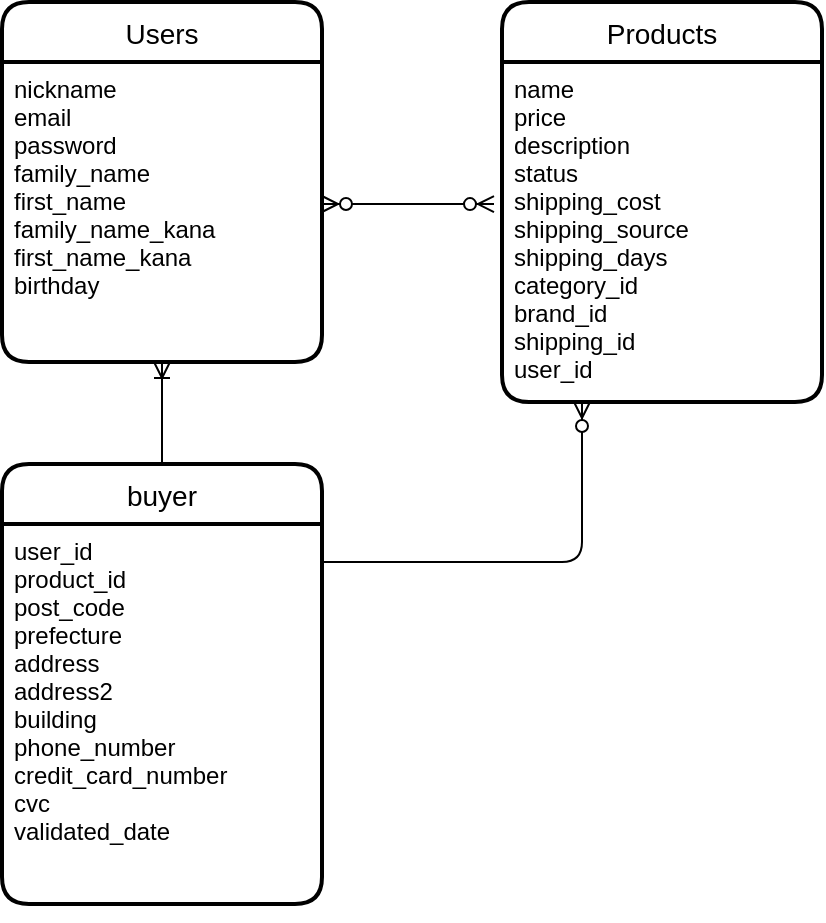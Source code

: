 <mxfile version="13.10.0" type="embed">
    <diagram id="ey6hyTF05X69Dla4YmIf" name="ページ1">
        <mxGraphModel dx="521" dy="561" grid="1" gridSize="10" guides="1" tooltips="1" connect="1" arrows="1" fold="1" page="1" pageScale="1" pageWidth="850" pageHeight="1100" math="0" shadow="0">
            <root>
                <mxCell id="0"/>
                <mxCell id="1" parent="0"/>
                <mxCell id="228" value="Users" style="swimlane;childLayout=stackLayout;horizontal=1;startSize=30;horizontalStack=0;rounded=1;fontSize=14;fontStyle=0;strokeWidth=2;resizeParent=0;resizeLast=1;shadow=0;dashed=0;align=center;" vertex="1" parent="1">
                    <mxGeometry x="80" y="140" width="160" height="180" as="geometry">
                        <mxRectangle x="80" y="350" width="70" height="30" as="alternateBounds"/>
                    </mxGeometry>
                </mxCell>
                <mxCell id="229" value="nickname&#10;email&#10;password&#10;family_name&#10;first_name&#10;family_name_kana&#10;first_name_kana&#10;birthday" style="align=left;strokeColor=none;fillColor=none;spacingLeft=4;fontSize=12;verticalAlign=top;resizable=0;rotatable=0;part=1;" vertex="1" parent="228">
                    <mxGeometry y="30" width="160" height="150" as="geometry"/>
                </mxCell>
                <mxCell id="232" value="Products" style="swimlane;childLayout=stackLayout;horizontal=1;startSize=30;horizontalStack=0;rounded=1;fontSize=14;fontStyle=0;strokeWidth=2;resizeParent=0;resizeLast=1;shadow=0;dashed=0;align=center;" vertex="1" parent="1">
                    <mxGeometry x="330" y="140" width="160" height="200" as="geometry"/>
                </mxCell>
                <mxCell id="233" value="name&#10;price&#10;description&#10;status&#10;shipping_cost&#10;shipping_source&#10;shipping_days&#10;category_id&#10;brand_id&#10;shipping_id&#10;user_id" style="align=left;strokeColor=none;fillColor=none;spacingLeft=4;fontSize=12;verticalAlign=top;resizable=0;rotatable=0;part=1;" vertex="1" parent="232">
                    <mxGeometry y="30" width="160" height="170" as="geometry"/>
                </mxCell>
                <mxCell id="238" value="buyer" style="swimlane;childLayout=stackLayout;horizontal=1;startSize=30;horizontalStack=0;rounded=1;fontSize=14;fontStyle=0;strokeWidth=2;resizeParent=0;resizeLast=1;shadow=0;dashed=0;align=center;" vertex="1" parent="1">
                    <mxGeometry x="80" y="371" width="160" height="220" as="geometry"/>
                </mxCell>
                <mxCell id="239" value="user_id&#10;product_id&#10;post_code&#10;prefecture&#10;address&#10;address2&#10;building&#10;phone_number&#10;credit_card_number&#10;cvc&#10;validated_date" style="align=left;strokeColor=none;fillColor=none;spacingLeft=4;fontSize=12;verticalAlign=top;resizable=0;rotatable=0;part=1;" vertex="1" parent="238">
                    <mxGeometry y="30" width="160" height="190" as="geometry"/>
                </mxCell>
                <mxCell id="240" style="edgeStyle=none;rounded=0;orthogonalLoop=1;jettySize=auto;html=1;exitX=0.5;exitY=1;exitDx=0;exitDy=0;" edge="1" parent="238" source="239" target="239">
                    <mxGeometry relative="1" as="geometry"/>
                </mxCell>
                <mxCell id="241" value="" style="edgeStyle=orthogonalEdgeStyle;fontSize=12;html=1;endArrow=ERzeroToMany;endFill=1;exitX=1;exitY=0.1;exitDx=0;exitDy=0;exitPerimeter=0;entryX=0.25;entryY=1;entryDx=0;entryDy=0;" edge="1" parent="1" source="239" target="233">
                    <mxGeometry width="100" height="100" relative="1" as="geometry">
                        <mxPoint x="240" y="430" as="sourcePoint"/>
                        <mxPoint x="370" y="360" as="targetPoint"/>
                        <Array as="points">
                            <mxPoint x="370" y="420"/>
                        </Array>
                    </mxGeometry>
                </mxCell>
                <mxCell id="243" value="" style="fontSize=12;html=1;endArrow=ERoneToMany;entryX=0.5;entryY=1;entryDx=0;entryDy=0;exitX=0.5;exitY=0;exitDx=0;exitDy=0;" edge="1" parent="1" source="238" target="229">
                    <mxGeometry width="100" height="100" relative="1" as="geometry">
                        <mxPoint x="140" y="371" as="sourcePoint"/>
                        <mxPoint x="240" y="271" as="targetPoint"/>
                    </mxGeometry>
                </mxCell>
                <mxCell id="244" value="" style="fontSize=12;html=1;endArrow=ERzeroToMany;endFill=1;startArrow=ERzeroToMany;entryX=-0.025;entryY=0.418;entryDx=0;entryDy=0;entryPerimeter=0;" edge="1" parent="1" target="233">
                    <mxGeometry width="100" height="100" relative="1" as="geometry">
                        <mxPoint x="240" y="241" as="sourcePoint"/>
                        <mxPoint x="340" y="330" as="targetPoint"/>
                    </mxGeometry>
                </mxCell>
            </root>
        </mxGraphModel>
    </diagram>
</mxfile>